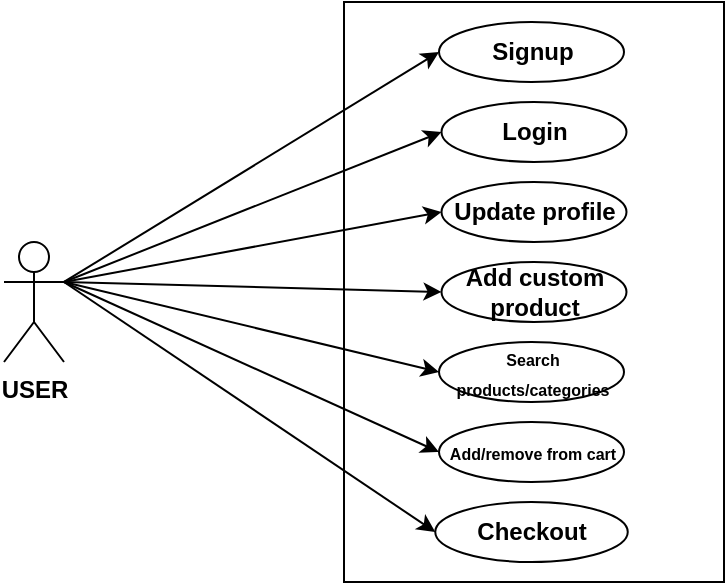 <mxfile version="21.2.3" type="device">
  <diagram name="Page-1" id="LxJDUdx0UqhPHYZFEm9l">
    <mxGraphModel dx="724" dy="361" grid="1" gridSize="10" guides="1" tooltips="1" connect="1" arrows="1" fold="1" page="1" pageScale="1" pageWidth="850" pageHeight="1100" math="0" shadow="0">
      <root>
        <mxCell id="0" />
        <mxCell id="1" parent="0" />
        <mxCell id="HWU1t4tDOxBH93U_WdOO-7" value="&lt;b&gt;USER&lt;/b&gt;" style="shape=umlActor;verticalLabelPosition=bottom;verticalAlign=top;html=1;outlineConnect=0;" vertex="1" parent="1">
          <mxGeometry x="80" y="170" width="30" height="60" as="geometry" />
        </mxCell>
        <mxCell id="HWU1t4tDOxBH93U_WdOO-9" value="" style="whiteSpace=wrap;html=1;" vertex="1" parent="1">
          <mxGeometry x="250" y="50" width="190" height="290" as="geometry" />
        </mxCell>
        <mxCell id="HWU1t4tDOxBH93U_WdOO-10" value="&lt;b&gt;Signup&lt;/b&gt;" style="ellipse;whiteSpace=wrap;html=1;" vertex="1" parent="1">
          <mxGeometry x="297.5" y="60" width="92.5" height="30" as="geometry" />
        </mxCell>
        <mxCell id="HWU1t4tDOxBH93U_WdOO-11" value="&lt;b&gt;Login&lt;/b&gt;" style="ellipse;whiteSpace=wrap;html=1;" vertex="1" parent="1">
          <mxGeometry x="298.75" y="100" width="92.5" height="30" as="geometry" />
        </mxCell>
        <mxCell id="HWU1t4tDOxBH93U_WdOO-12" value="&lt;b&gt;Update profile&lt;/b&gt;" style="ellipse;whiteSpace=wrap;html=1;" vertex="1" parent="1">
          <mxGeometry x="298.75" y="140" width="92.5" height="30" as="geometry" />
        </mxCell>
        <mxCell id="HWU1t4tDOxBH93U_WdOO-13" value="&lt;b&gt;Add custom product&lt;/b&gt;" style="ellipse;whiteSpace=wrap;html=1;" vertex="1" parent="1">
          <mxGeometry x="298.75" y="180" width="92.5" height="30" as="geometry" />
        </mxCell>
        <mxCell id="HWU1t4tDOxBH93U_WdOO-14" value="&lt;b&gt;&lt;font style=&quot;font-size: 8px;&quot;&gt;Search products/categories&lt;/font&gt;&lt;/b&gt;" style="ellipse;whiteSpace=wrap;html=1;" vertex="1" parent="1">
          <mxGeometry x="297.5" y="220" width="92.5" height="30" as="geometry" />
        </mxCell>
        <mxCell id="HWU1t4tDOxBH93U_WdOO-15" value="&lt;font size=&quot;1&quot;&gt;&lt;b style=&quot;font-size: 8px;&quot;&gt;Add/remove from cart&lt;/b&gt;&lt;/font&gt;" style="ellipse;whiteSpace=wrap;html=1;" vertex="1" parent="1">
          <mxGeometry x="297.5" y="260" width="92.5" height="30" as="geometry" />
        </mxCell>
        <mxCell id="HWU1t4tDOxBH93U_WdOO-17" value="" style="endArrow=classic;html=1;rounded=0;exitX=1;exitY=0.333;exitDx=0;exitDy=0;exitPerimeter=0;entryX=0;entryY=0.5;entryDx=0;entryDy=0;" edge="1" parent="1" source="HWU1t4tDOxBH93U_WdOO-7" target="HWU1t4tDOxBH93U_WdOO-10">
          <mxGeometry width="50" height="50" relative="1" as="geometry">
            <mxPoint x="350" y="200" as="sourcePoint" />
            <mxPoint x="400" y="150" as="targetPoint" />
          </mxGeometry>
        </mxCell>
        <mxCell id="HWU1t4tDOxBH93U_WdOO-18" value="" style="endArrow=classic;html=1;rounded=0;exitX=1;exitY=0.333;exitDx=0;exitDy=0;exitPerimeter=0;entryX=0;entryY=0.5;entryDx=0;entryDy=0;" edge="1" parent="1" source="HWU1t4tDOxBH93U_WdOO-7" target="HWU1t4tDOxBH93U_WdOO-11">
          <mxGeometry width="50" height="50" relative="1" as="geometry">
            <mxPoint x="350" y="200" as="sourcePoint" />
            <mxPoint x="400" y="150" as="targetPoint" />
          </mxGeometry>
        </mxCell>
        <mxCell id="HWU1t4tDOxBH93U_WdOO-19" value="" style="endArrow=classic;html=1;rounded=0;exitX=1;exitY=0.333;exitDx=0;exitDy=0;exitPerimeter=0;entryX=0;entryY=0.5;entryDx=0;entryDy=0;" edge="1" parent="1" source="HWU1t4tDOxBH93U_WdOO-7" target="HWU1t4tDOxBH93U_WdOO-12">
          <mxGeometry width="50" height="50" relative="1" as="geometry">
            <mxPoint x="350" y="200" as="sourcePoint" />
            <mxPoint x="400" y="150" as="targetPoint" />
          </mxGeometry>
        </mxCell>
        <mxCell id="HWU1t4tDOxBH93U_WdOO-20" value="" style="endArrow=classic;html=1;rounded=0;entryX=0;entryY=0.5;entryDx=0;entryDy=0;" edge="1" parent="1" target="HWU1t4tDOxBH93U_WdOO-13">
          <mxGeometry width="50" height="50" relative="1" as="geometry">
            <mxPoint x="110" y="190" as="sourcePoint" />
            <mxPoint x="400" y="210" as="targetPoint" />
          </mxGeometry>
        </mxCell>
        <mxCell id="HWU1t4tDOxBH93U_WdOO-21" value="" style="endArrow=classic;html=1;rounded=0;entryX=0;entryY=0.5;entryDx=0;entryDy=0;" edge="1" parent="1" target="HWU1t4tDOxBH93U_WdOO-14">
          <mxGeometry width="50" height="50" relative="1" as="geometry">
            <mxPoint x="110" y="190" as="sourcePoint" />
            <mxPoint x="400" y="210" as="targetPoint" />
          </mxGeometry>
        </mxCell>
        <mxCell id="HWU1t4tDOxBH93U_WdOO-22" value="" style="endArrow=classic;html=1;rounded=0;entryX=0;entryY=0.5;entryDx=0;entryDy=0;" edge="1" parent="1" target="HWU1t4tDOxBH93U_WdOO-15">
          <mxGeometry width="50" height="50" relative="1" as="geometry">
            <mxPoint x="110" y="190" as="sourcePoint" />
            <mxPoint x="400" y="210" as="targetPoint" />
          </mxGeometry>
        </mxCell>
        <mxCell id="HWU1t4tDOxBH93U_WdOO-24" value="&lt;b&gt;Checkout&lt;/b&gt;" style="ellipse;whiteSpace=wrap;html=1;" vertex="1" parent="1">
          <mxGeometry x="295.63" y="300" width="96.25" height="30" as="geometry" />
        </mxCell>
        <mxCell id="HWU1t4tDOxBH93U_WdOO-25" value="" style="endArrow=classic;html=1;rounded=0;entryX=0;entryY=0.5;entryDx=0;entryDy=0;" edge="1" parent="1" target="HWU1t4tDOxBH93U_WdOO-24">
          <mxGeometry width="50" height="50" relative="1" as="geometry">
            <mxPoint x="110" y="190" as="sourcePoint" />
            <mxPoint x="400" y="210" as="targetPoint" />
          </mxGeometry>
        </mxCell>
      </root>
    </mxGraphModel>
  </diagram>
</mxfile>
